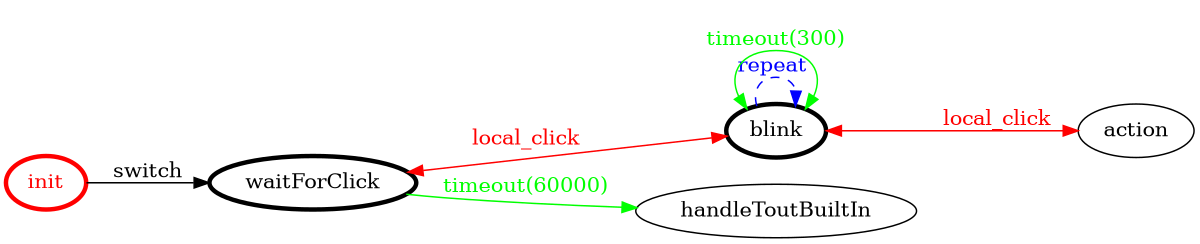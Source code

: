/*
*
* A GraphViz DOT FSM description 
* Please use a GraphViz visualizer (like http://www.webgraphviz.com)
*  
*/

digraph finite_state_machine {
	rankdir=LR
	size="8,5"
	
	init [ color = red ][ fontcolor = red ][ penwidth = 3 ]
	waitForClick [ color = black ][ fontcolor = black ][ penwidth = 3 ]
	blink [ color = black ][ fontcolor = black ][ penwidth = 3 ]
	
	blink -> action [ label = "local_click" ][ color = red ][ fontcolor = red ][ dir = both ]
	waitForClick -> handleToutBuiltIn [ label = "timeout(60000)" ][ color = green ][ fontcolor = green ]
	init -> waitForClick [ label = "switch" ][ color = black ][ fontcolor = black ]
	waitForClick -> blink [ label = "local_click" ][ color = red ][ fontcolor = red ][ dir = both ]
	blink -> blink [ label = "repeat "][ style = dashed ][ color = blue ][ fontcolor = blue ]
	blink -> blink [ label = "timeout(300)" ][ color = green ][ fontcolor = green ][ dir = both ]
}
